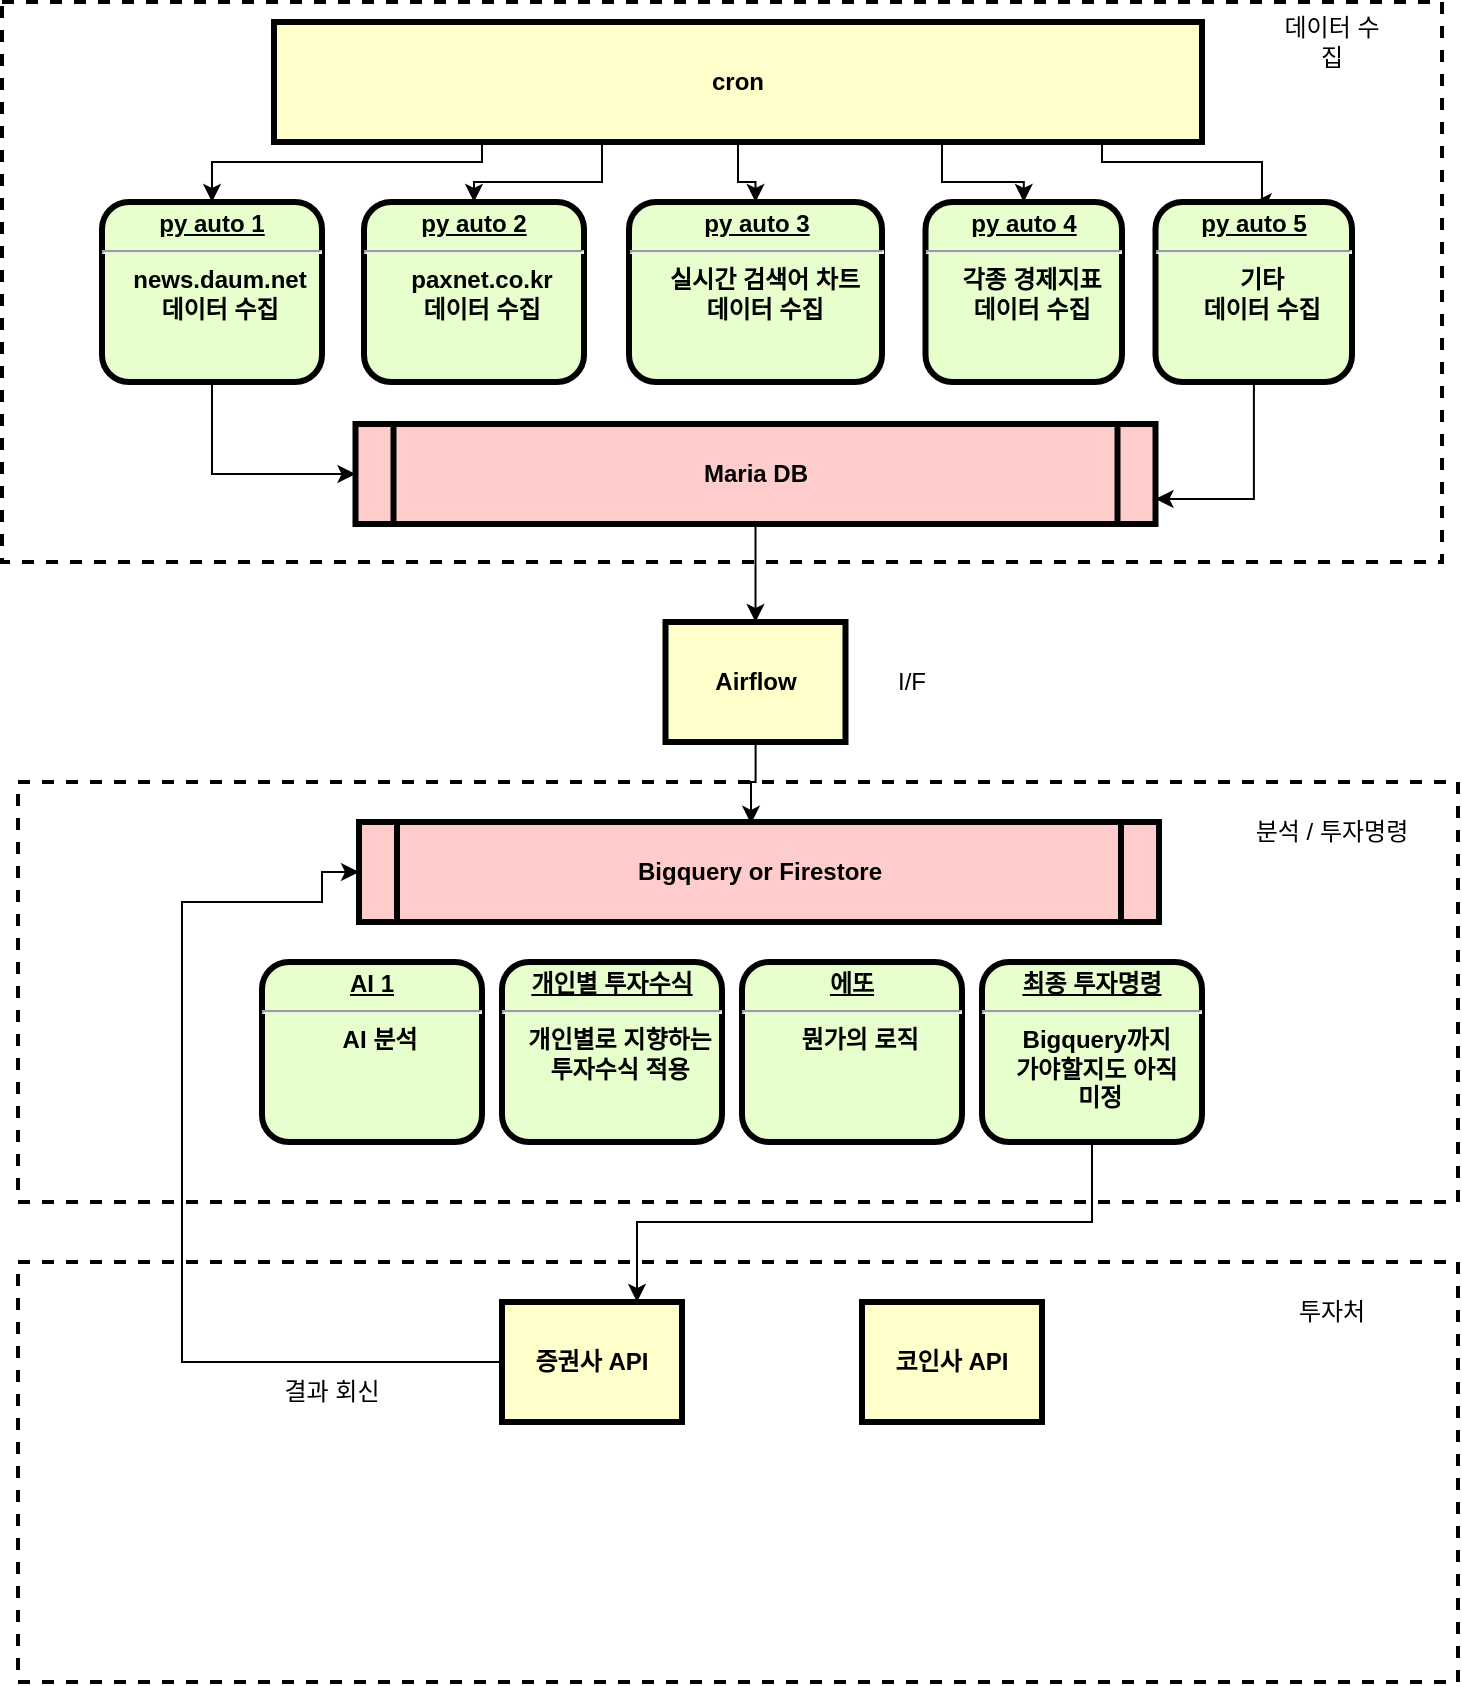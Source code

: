 <mxfile version="20.8.18" type="github">
  <diagram name="Page-1" id="c7558073-3199-34d8-9f00-42111426c3f3">
    <mxGraphModel dx="1434" dy="1933" grid="1" gridSize="10" guides="1" tooltips="1" connect="1" arrows="1" fold="1" page="1" pageScale="1" pageWidth="826" pageHeight="1169" background="none" math="0" shadow="0">
      <root>
        <mxCell id="0" />
        <mxCell id="1" parent="0" />
        <mxCell id="BpFE5sksMubohCKYO5qL-131" value="" style="rounded=0;whiteSpace=wrap;html=1;fillColor=none;dashed=1;strokeWidth=2;" vertex="1" parent="1">
          <mxGeometry x="28" y="630" width="720" height="210" as="geometry" />
        </mxCell>
        <mxCell id="BpFE5sksMubohCKYO5qL-125" value="" style="rounded=0;whiteSpace=wrap;html=1;fillColor=none;dashed=1;strokeWidth=2;" vertex="1" parent="1">
          <mxGeometry x="28" y="390" width="720" height="210" as="geometry" />
        </mxCell>
        <mxCell id="BpFE5sksMubohCKYO5qL-101" value="" style="rounded=0;whiteSpace=wrap;html=1;fillColor=none;dashed=1;strokeWidth=2;" vertex="1" parent="1">
          <mxGeometry x="20" width="720" height="280" as="geometry" />
        </mxCell>
        <mxCell id="BpFE5sksMubohCKYO5qL-118" style="edgeStyle=orthogonalEdgeStyle;rounded=0;orthogonalLoop=1;jettySize=auto;html=1;entryX=0;entryY=0.5;entryDx=0;entryDy=0;" edge="1" parent="1" source="2" target="5">
          <mxGeometry relative="1" as="geometry">
            <Array as="points">
              <mxPoint x="125" y="236" />
            </Array>
          </mxGeometry>
        </mxCell>
        <mxCell id="2" value="&lt;p style=&quot;margin: 0px; margin-top: 4px; text-align: center; text-decoration: underline;&quot;&gt;&lt;strong&gt;py auto 1&lt;br&gt;&lt;/strong&gt;&lt;/p&gt;&lt;hr&gt;&lt;p style=&quot;margin: 0px; margin-left: 8px;&quot;&gt;news.daum.net&lt;/p&gt;&lt;p style=&quot;margin: 0px; margin-left: 8px;&quot;&gt;데이터 수집&lt;/p&gt;" style="verticalAlign=middle;align=center;overflow=fill;fontSize=12;fontFamily=Helvetica;html=1;rounded=1;fontStyle=1;strokeWidth=3;fillColor=#E6FFCC" parent="1" vertex="1">
          <mxGeometry x="70" y="100" width="110" height="90" as="geometry" />
        </mxCell>
        <mxCell id="BpFE5sksMubohCKYO5qL-106" style="edgeStyle=orthogonalEdgeStyle;rounded=0;orthogonalLoop=1;jettySize=auto;html=1;entryX=0.5;entryY=0;entryDx=0;entryDy=0;" edge="1" parent="1" source="5" target="15">
          <mxGeometry relative="1" as="geometry" />
        </mxCell>
        <mxCell id="5" value="Maria DB" style="shape=process;whiteSpace=wrap;align=center;verticalAlign=middle;size=0.048;fontStyle=1;strokeWidth=3;fillColor=#FFCCCC" parent="1" vertex="1">
          <mxGeometry x="196.75" y="211" width="400" height="50" as="geometry" />
        </mxCell>
        <mxCell id="6" value="&lt;p style=&quot;margin: 0px; margin-top: 4px; text-align: center; text-decoration: underline;&quot;&gt;&lt;strong&gt;py auto 2&lt;br&gt;&lt;/strong&gt;&lt;/p&gt;&lt;hr&gt;&lt;p style=&quot;margin: 0px; margin-left: 8px;&quot;&gt;paxnet.co.kr&lt;/p&gt;&lt;p style=&quot;margin: 0px; margin-left: 8px;&quot;&gt;데이터 수집&lt;/p&gt;" style="verticalAlign=middle;align=center;overflow=fill;fontSize=12;fontFamily=Helvetica;html=1;rounded=1;fontStyle=1;strokeWidth=3;fillColor=#E6FFCC" parent="1" vertex="1">
          <mxGeometry x="201" y="100" width="110" height="90" as="geometry" />
        </mxCell>
        <mxCell id="BpFE5sksMubohCKYO5qL-130" style="edgeStyle=orthogonalEdgeStyle;rounded=0;orthogonalLoop=1;jettySize=auto;html=1;entryX=0.75;entryY=0;entryDx=0;entryDy=0;" edge="1" parent="1" source="7" target="14">
          <mxGeometry relative="1" as="geometry">
            <Array as="points">
              <mxPoint x="565" y="610" />
              <mxPoint x="338" y="610" />
            </Array>
          </mxGeometry>
        </mxCell>
        <mxCell id="7" value="&lt;p style=&quot;margin: 0px; margin-top: 4px; text-align: center; text-decoration: underline;&quot;&gt;&lt;strong&gt;&lt;strong&gt;최종 투자명령&lt;/strong&gt;&lt;br&gt;&lt;/strong&gt;&lt;/p&gt;&lt;hr&gt;&lt;p style=&quot;margin: 0px; margin-left: 8px;&quot;&gt;&lt;span style=&quot;background-color: initial;&quot;&gt;Bigquery까지&amp;nbsp;&lt;/span&gt;&lt;br&gt;&lt;/p&gt;&lt;p style=&quot;margin: 0px; margin-left: 8px;&quot;&gt;&lt;span style=&quot;background-color: initial;&quot;&gt;가야할지도 아직&amp;nbsp;&lt;/span&gt;&lt;/p&gt;&lt;p style=&quot;margin: 0px; margin-left: 8px;&quot;&gt;&lt;span style=&quot;background-color: initial;&quot;&gt;미정&lt;/span&gt;&lt;/p&gt;" style="verticalAlign=middle;align=center;overflow=fill;fontSize=12;fontFamily=Helvetica;html=1;rounded=1;fontStyle=1;strokeWidth=3;fillColor=#E6FFCC" parent="1" vertex="1">
          <mxGeometry x="510" y="480" width="110" height="90" as="geometry" />
        </mxCell>
        <mxCell id="8" value="&lt;p style=&quot;margin: 0px; margin-top: 4px; text-align: center; text-decoration: underline;&quot;&gt;&lt;strong&gt;&lt;strong&gt;py auto 3&lt;/strong&gt;&lt;br&gt;&lt;/strong&gt;&lt;/p&gt;&lt;hr&gt;&lt;p style=&quot;margin: 0px; margin-left: 8px;&quot;&gt;실시간 검색어 차트&lt;/p&gt;&lt;p style=&quot;margin: 0px; margin-left: 8px;&quot;&gt;데이터 수집&lt;/p&gt;" style="verticalAlign=middle;align=center;overflow=fill;fontSize=12;fontFamily=Helvetica;html=1;rounded=1;fontStyle=1;strokeWidth=3;fillColor=#E6FFCC" parent="1" vertex="1">
          <mxGeometry x="333.5" y="100" width="126.5" height="90" as="geometry" />
        </mxCell>
        <mxCell id="9" value="&lt;p style=&quot;margin: 0px; margin-top: 4px; text-align: center; text-decoration: underline;&quot;&gt;&lt;strong&gt;&lt;strong&gt;에또&lt;/strong&gt;&lt;br&gt;&lt;/strong&gt;&lt;/p&gt;&lt;hr&gt;&lt;p style=&quot;margin: 0px; margin-left: 8px;&quot;&gt;뭔가의 로직&lt;/p&gt;" style="verticalAlign=middle;align=center;overflow=fill;fontSize=12;fontFamily=Helvetica;html=1;rounded=1;fontStyle=1;strokeWidth=3;fillColor=#E6FFCC" parent="1" vertex="1">
          <mxGeometry x="390" y="480" width="110" height="90" as="geometry" />
        </mxCell>
        <mxCell id="10" value="&lt;p style=&quot;margin: 0px; margin-top: 4px; text-align: center; text-decoration: underline;&quot;&gt;&lt;strong&gt;&lt;strong&gt;AI 1&lt;/strong&gt;&lt;br&gt;&lt;/strong&gt;&lt;/p&gt;&lt;hr&gt;&lt;p style=&quot;margin: 0px; margin-left: 8px;&quot;&gt;AI 분석&lt;br&gt;&lt;/p&gt;" style="verticalAlign=middle;align=center;overflow=fill;fontSize=12;fontFamily=Helvetica;html=1;rounded=1;fontStyle=1;strokeWidth=3;fillColor=#E6FFCC" parent="1" vertex="1">
          <mxGeometry x="150.0" y="480" width="110" height="90" as="geometry" />
        </mxCell>
        <mxCell id="BpFE5sksMubohCKYO5qL-113" style="edgeStyle=orthogonalEdgeStyle;rounded=0;orthogonalLoop=1;jettySize=auto;html=1;exitX=0.5;exitY=1;exitDx=0;exitDy=0;" edge="1" parent="1" source="12" target="2">
          <mxGeometry relative="1" as="geometry">
            <Array as="points">
              <mxPoint x="260" y="70" />
              <mxPoint x="260" y="80" />
              <mxPoint x="125" y="80" />
            </Array>
          </mxGeometry>
        </mxCell>
        <mxCell id="BpFE5sksMubohCKYO5qL-114" style="edgeStyle=orthogonalEdgeStyle;rounded=0;orthogonalLoop=1;jettySize=auto;html=1;entryX=0.5;entryY=0;entryDx=0;entryDy=0;" edge="1" parent="1" source="12" target="6">
          <mxGeometry relative="1" as="geometry">
            <Array as="points">
              <mxPoint x="320" y="90" />
              <mxPoint x="256" y="90" />
            </Array>
          </mxGeometry>
        </mxCell>
        <mxCell id="BpFE5sksMubohCKYO5qL-115" style="edgeStyle=orthogonalEdgeStyle;rounded=0;orthogonalLoop=1;jettySize=auto;html=1;entryX=0.5;entryY=0;entryDx=0;entryDy=0;" edge="1" parent="1" source="12" target="BpFE5sksMubohCKYO5qL-100">
          <mxGeometry relative="1" as="geometry">
            <Array as="points">
              <mxPoint x="570" y="80" />
              <mxPoint x="650" y="80" />
            </Array>
          </mxGeometry>
        </mxCell>
        <mxCell id="BpFE5sksMubohCKYO5qL-116" style="edgeStyle=orthogonalEdgeStyle;rounded=0;orthogonalLoop=1;jettySize=auto;html=1;entryX=0.5;entryY=0;entryDx=0;entryDy=0;" edge="1" parent="1" source="12" target="BpFE5sksMubohCKYO5qL-99">
          <mxGeometry relative="1" as="geometry">
            <Array as="points">
              <mxPoint x="490" y="90" />
              <mxPoint x="531" y="90" />
            </Array>
          </mxGeometry>
        </mxCell>
        <mxCell id="BpFE5sksMubohCKYO5qL-117" style="edgeStyle=orthogonalEdgeStyle;rounded=0;orthogonalLoop=1;jettySize=auto;html=1;" edge="1" parent="1" source="12" target="8">
          <mxGeometry relative="1" as="geometry" />
        </mxCell>
        <mxCell id="12" value="cron" style="whiteSpace=wrap;align=center;verticalAlign=middle;fontStyle=1;strokeWidth=3;fillColor=#FFFFCC" parent="1" vertex="1">
          <mxGeometry x="156" y="10" width="464" height="60" as="geometry" />
        </mxCell>
        <mxCell id="13" value="코인사 API" style="whiteSpace=wrap;align=center;verticalAlign=middle;fontStyle=1;strokeWidth=3;fillColor=#FFFFCC" parent="1" vertex="1">
          <mxGeometry x="450.0" y="650" width="90" height="60" as="geometry" />
        </mxCell>
        <mxCell id="BpFE5sksMubohCKYO5qL-133" style="edgeStyle=orthogonalEdgeStyle;rounded=0;orthogonalLoop=1;jettySize=auto;html=1;entryX=0;entryY=0.5;entryDx=0;entryDy=0;" edge="1" parent="1" source="14" target="BpFE5sksMubohCKYO5qL-103">
          <mxGeometry relative="1" as="geometry">
            <Array as="points">
              <mxPoint x="110" y="680" />
              <mxPoint x="110" y="450" />
              <mxPoint x="180" y="450" />
              <mxPoint x="180" y="435" />
            </Array>
          </mxGeometry>
        </mxCell>
        <mxCell id="14" value="증권사 API" style="whiteSpace=wrap;align=center;verticalAlign=middle;fontStyle=1;strokeWidth=3;fillColor=#FFFFCC" parent="1" vertex="1">
          <mxGeometry x="270" y="650.0" width="90" height="60" as="geometry" />
        </mxCell>
        <mxCell id="BpFE5sksMubohCKYO5qL-110" style="edgeStyle=orthogonalEdgeStyle;rounded=0;orthogonalLoop=1;jettySize=auto;html=1;entryX=0.49;entryY=0.018;entryDx=0;entryDy=0;entryPerimeter=0;" edge="1" parent="1" source="15" target="BpFE5sksMubohCKYO5qL-103">
          <mxGeometry relative="1" as="geometry" />
        </mxCell>
        <mxCell id="15" value="Airflow" style="whiteSpace=wrap;align=center;verticalAlign=middle;fontStyle=1;strokeWidth=3;fillColor=#FFFFCC" parent="1" vertex="1">
          <mxGeometry x="351.75" y="310" width="90" height="60" as="geometry" />
        </mxCell>
        <mxCell id="11" value="&lt;p style=&quot;margin: 0px; margin-top: 4px; text-align: center; text-decoration: underline;&quot;&gt;&lt;strong&gt;&lt;strong&gt;개인별 투자수식&lt;/strong&gt;&lt;br&gt;&lt;/strong&gt;&lt;/p&gt;&lt;hr&gt;&lt;p style=&quot;margin: 0px; margin-left: 8px;&quot;&gt;개인별로 지향하는&lt;/p&gt;&lt;p style=&quot;margin: 0px; margin-left: 8px;&quot;&gt;&lt;span style=&quot;background-color: initial;&quot;&gt;투자수식 적용&lt;/span&gt;&lt;/p&gt;" style="verticalAlign=middle;align=center;overflow=fill;fontSize=12;fontFamily=Helvetica;html=1;rounded=1;fontStyle=1;strokeWidth=3;fillColor=#E6FFCC" parent="1" vertex="1">
          <mxGeometry x="270.0" y="480" width="110" height="90" as="geometry" />
        </mxCell>
        <mxCell id="BpFE5sksMubohCKYO5qL-99" value="&lt;p style=&quot;margin: 0px; margin-top: 4px; text-align: center; text-decoration: underline;&quot;&gt;&lt;strong&gt;&lt;strong&gt;py auto 4&lt;/strong&gt;&lt;br&gt;&lt;/strong&gt;&lt;/p&gt;&lt;hr&gt;&lt;p style=&quot;margin: 0px; margin-left: 8px;&quot;&gt;각종 경제지표&lt;/p&gt;&lt;p style=&quot;margin: 0px; margin-left: 8px;&quot;&gt;데이터 수집&lt;/p&gt;" style="verticalAlign=middle;align=center;overflow=fill;fontSize=12;fontFamily=Helvetica;html=1;rounded=1;fontStyle=1;strokeWidth=3;fillColor=#E6FFCC" vertex="1" parent="1">
          <mxGeometry x="481.75" y="100" width="98.25" height="90" as="geometry" />
        </mxCell>
        <mxCell id="BpFE5sksMubohCKYO5qL-122" style="edgeStyle=orthogonalEdgeStyle;rounded=0;orthogonalLoop=1;jettySize=auto;html=1;entryX=1;entryY=0.75;entryDx=0;entryDy=0;" edge="1" parent="1" source="BpFE5sksMubohCKYO5qL-100" target="5">
          <mxGeometry relative="1" as="geometry" />
        </mxCell>
        <mxCell id="BpFE5sksMubohCKYO5qL-100" value="&lt;p style=&quot;margin: 0px; margin-top: 4px; text-align: center; text-decoration: underline;&quot;&gt;&lt;strong&gt;&lt;strong&gt;py auto 5&lt;/strong&gt;&lt;br&gt;&lt;/strong&gt;&lt;/p&gt;&lt;hr&gt;&lt;p style=&quot;margin: 0px; margin-left: 8px;&quot;&gt;기타&lt;/p&gt;&lt;p style=&quot;margin: 0px; margin-left: 8px;&quot;&gt;데이터 수집&lt;/p&gt;" style="verticalAlign=middle;align=center;overflow=fill;fontSize=12;fontFamily=Helvetica;html=1;rounded=1;fontStyle=1;strokeWidth=3;fillColor=#E6FFCC" vertex="1" parent="1">
          <mxGeometry x="596.75" y="100" width="98.25" height="90" as="geometry" />
        </mxCell>
        <mxCell id="BpFE5sksMubohCKYO5qL-103" value="Bigquery or Firestore" style="shape=process;whiteSpace=wrap;align=center;verticalAlign=middle;size=0.048;fontStyle=1;strokeWidth=3;fillColor=#FFCCCC" vertex="1" parent="1">
          <mxGeometry x="198.5" y="410" width="400" height="50" as="geometry" />
        </mxCell>
        <mxCell id="BpFE5sksMubohCKYO5qL-104" value="I/F" style="rounded=0;whiteSpace=wrap;html=1;dashed=1;strokeWidth=2;fillColor=none;strokeColor=none;" vertex="1" parent="1">
          <mxGeometry x="450" y="330" width="50" height="20" as="geometry" />
        </mxCell>
        <mxCell id="BpFE5sksMubohCKYO5qL-124" value="데이터 수집" style="rounded=0;whiteSpace=wrap;html=1;dashed=1;strokeWidth=2;fillColor=none;strokeColor=none;" vertex="1" parent="1">
          <mxGeometry x="660" y="10" width="50" height="20" as="geometry" />
        </mxCell>
        <mxCell id="BpFE5sksMubohCKYO5qL-126" value="분석 / 투자명령" style="rounded=0;whiteSpace=wrap;html=1;dashed=1;strokeWidth=2;fillColor=none;strokeColor=none;" vertex="1" parent="1">
          <mxGeometry x="640" y="400" width="90" height="30" as="geometry" />
        </mxCell>
        <mxCell id="BpFE5sksMubohCKYO5qL-132" value="투자처" style="rounded=0;whiteSpace=wrap;html=1;dashed=1;strokeWidth=2;fillColor=none;strokeColor=none;" vertex="1" parent="1">
          <mxGeometry x="640" y="640" width="90" height="30" as="geometry" />
        </mxCell>
        <mxCell id="BpFE5sksMubohCKYO5qL-134" value="결과 회신" style="rounded=0;whiteSpace=wrap;html=1;dashed=1;strokeWidth=2;fillColor=none;strokeColor=none;" vertex="1" parent="1">
          <mxGeometry x="140" y="680" width="90" height="30" as="geometry" />
        </mxCell>
      </root>
    </mxGraphModel>
  </diagram>
</mxfile>
